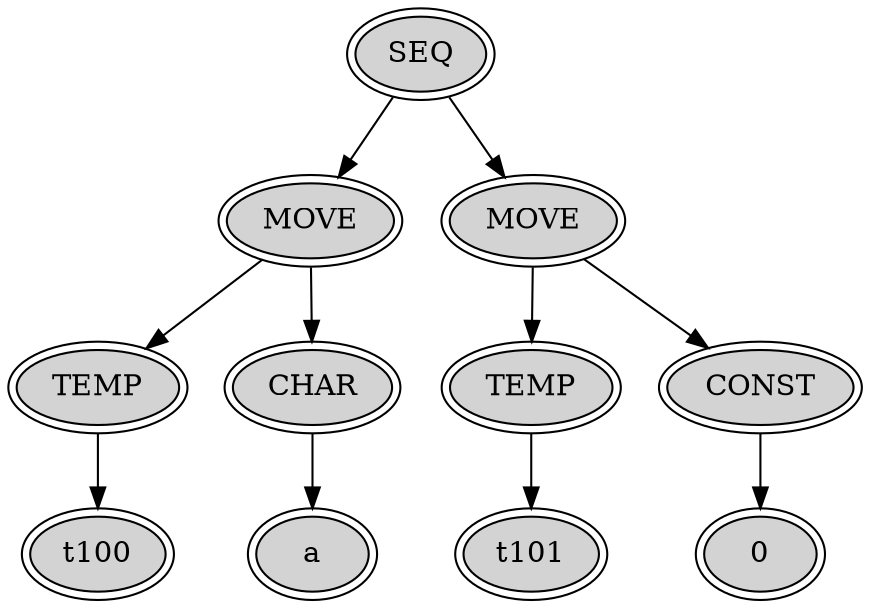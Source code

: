digraph g {
node[peripheries=2, style=filled;]
node1->node2->node3->node4;
node3[label="TEMP"];
node4[label="t100"];
node2->node5->node6;
node5[label="CHAR"];
node6[label="a"];
node2[label="MOVE"];
node1->node7->node8->node9;
node8[label="TEMP"];
node9[label="t101"];
node7->node10->node11;
node10[label="CONST"];
node11[label="0"];
node7[label="MOVE"];
node1[label="SEQ"];
}